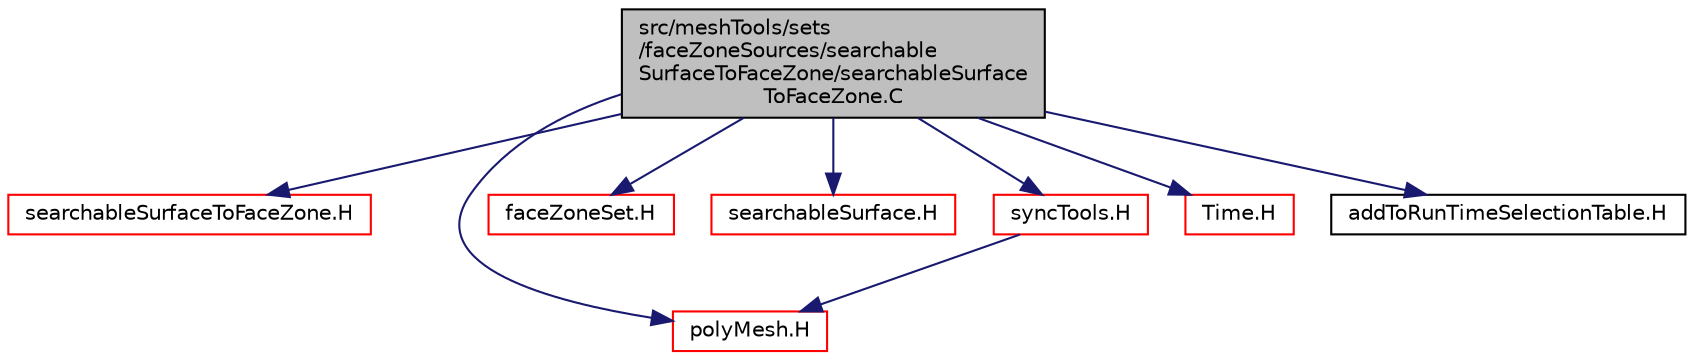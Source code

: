 digraph "src/meshTools/sets/faceZoneSources/searchableSurfaceToFaceZone/searchableSurfaceToFaceZone.C"
{
  bgcolor="transparent";
  edge [fontname="Helvetica",fontsize="10",labelfontname="Helvetica",labelfontsize="10"];
  node [fontname="Helvetica",fontsize="10",shape=record];
  Node0 [label="src/meshTools/sets\l/faceZoneSources/searchable\lSurfaceToFaceZone/searchableSurface\lToFaceZone.C",height=0.2,width=0.4,color="black", fillcolor="grey75", style="filled", fontcolor="black"];
  Node0 -> Node1 [color="midnightblue",fontsize="10",style="solid",fontname="Helvetica"];
  Node1 [label="searchableSurfaceToFaceZone.H",height=0.2,width=0.4,color="red",URL="$a08732.html"];
  Node0 -> Node161 [color="midnightblue",fontsize="10",style="solid",fontname="Helvetica"];
  Node161 [label="polyMesh.H",height=0.2,width=0.4,color="red",URL="$a12398.html"];
  Node0 -> Node237 [color="midnightblue",fontsize="10",style="solid",fontname="Helvetica"];
  Node237 [label="faceZoneSet.H",height=0.2,width=0.4,color="red",URL="$a08828.html"];
  Node0 -> Node240 [color="midnightblue",fontsize="10",style="solid",fontname="Helvetica"];
  Node240 [label="searchableSurface.H",height=0.2,width=0.4,color="red",URL="$a08513.html"];
  Node0 -> Node244 [color="midnightblue",fontsize="10",style="solid",fontname="Helvetica"];
  Node244 [label="syncTools.H",height=0.2,width=0.4,color="red",URL="$a12536.html"];
  Node244 -> Node161 [color="midnightblue",fontsize="10",style="solid",fontname="Helvetica"];
  Node0 -> Node259 [color="midnightblue",fontsize="10",style="solid",fontname="Helvetica"];
  Node259 [label="Time.H",height=0.2,width=0.4,color="red",URL="$a10025.html"];
  Node0 -> Node298 [color="midnightblue",fontsize="10",style="solid",fontname="Helvetica"];
  Node298 [label="addToRunTimeSelectionTable.H",height=0.2,width=0.4,color="black",URL="$a09989.html",tooltip="Macros for easy insertion into run-time selection tables. "];
}
